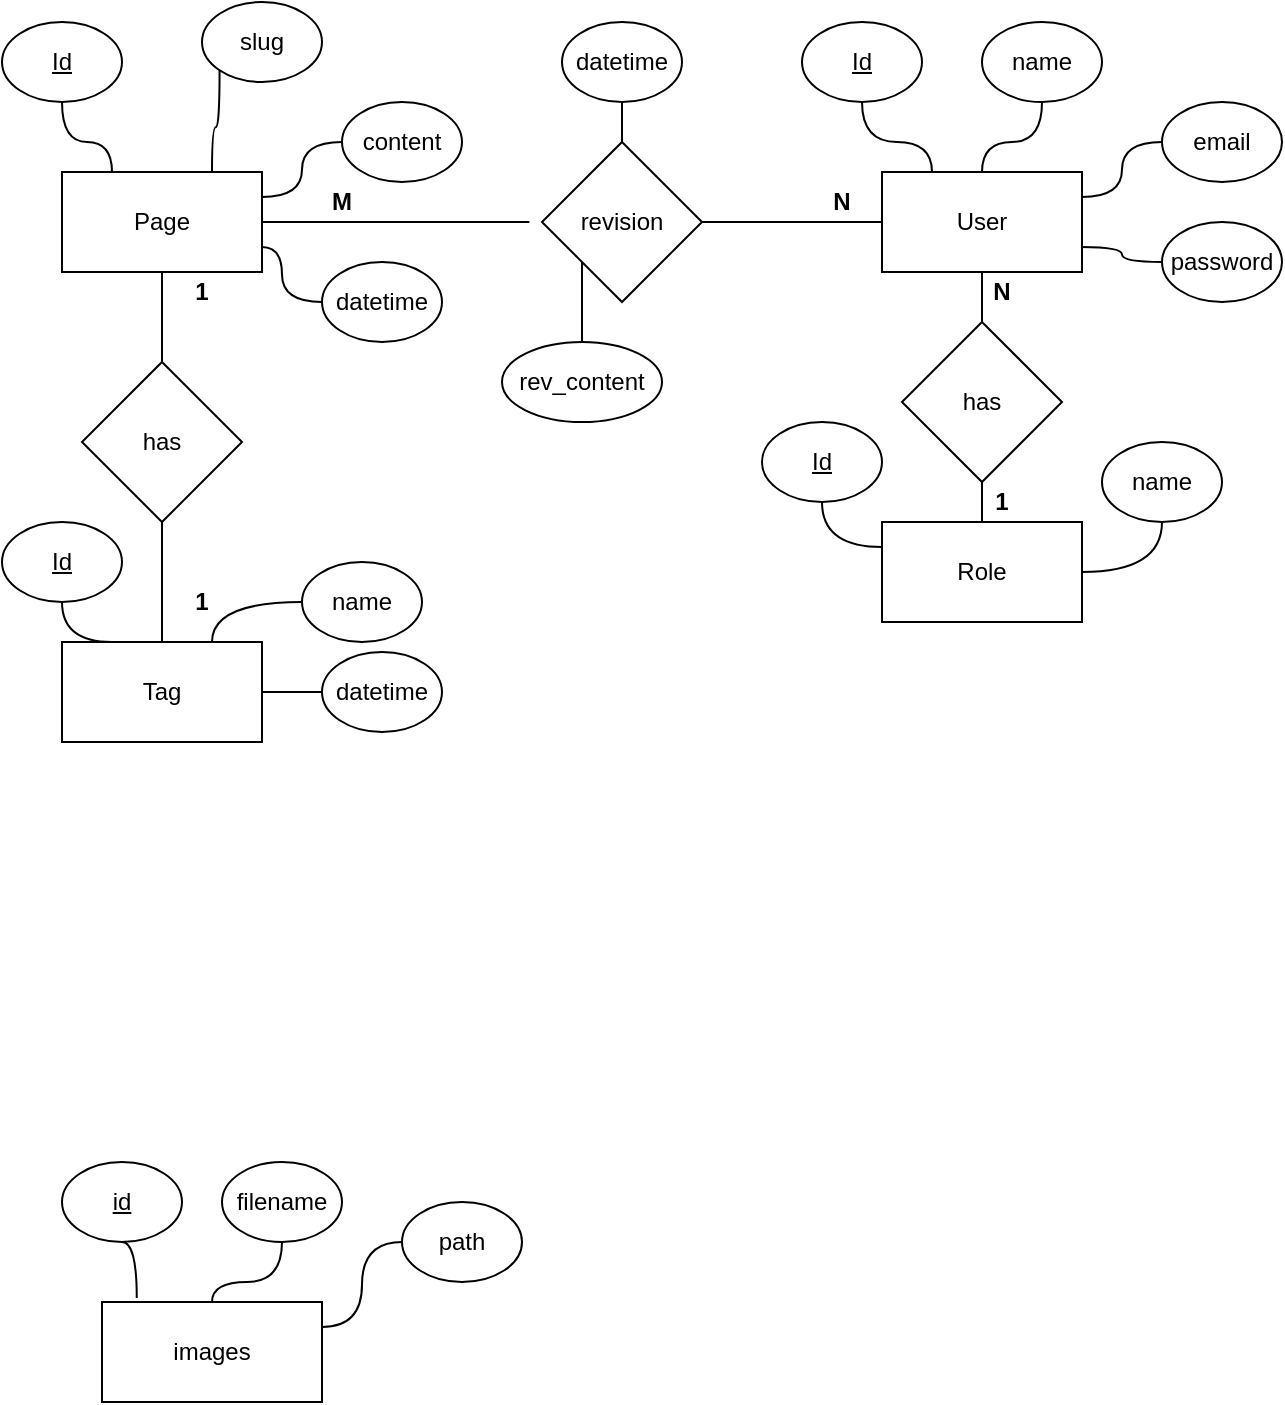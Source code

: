 <mxfile version="14.5.0" type="gitlab">
  <diagram id="R2lEEEUBdFMjLlhIrx00" name="Page-1">
    <mxGraphModel dx="606" dy="574" grid="1" gridSize="10" guides="1" tooltips="1" connect="1" arrows="1" fold="1" page="1" pageScale="1" pageWidth="827" pageHeight="1169" math="0" shadow="0" extFonts="Permanent Marker^https://fonts.googleapis.com/css?family=Permanent+Marker">
      <root>
        <mxCell id="0" />
        <mxCell id="1" parent="0" />
        <mxCell id="qQBjTNLBhVrsHFlp6GPE-38" style="edgeStyle=orthogonalEdgeStyle;curved=1;orthogonalLoop=1;jettySize=auto;html=1;exitX=1;exitY=0.5;exitDx=0;exitDy=0;endArrow=none;endFill=0;" parent="1" source="qQBjTNLBhVrsHFlp6GPE-14" target="qQBjTNLBhVrsHFlp6GPE-29" edge="1">
          <mxGeometry relative="1" as="geometry" />
        </mxCell>
        <mxCell id="qQBjTNLBhVrsHFlp6GPE-14" value="revision" style="rhombus;whiteSpace=wrap;html=1;" parent="1" vertex="1">
          <mxGeometry x="320" y="150" width="80" height="80" as="geometry" />
        </mxCell>
        <mxCell id="qQBjTNLBhVrsHFlp6GPE-24" style="edgeStyle=orthogonalEdgeStyle;curved=1;orthogonalLoop=1;jettySize=auto;html=1;exitX=0.75;exitY=0;exitDx=0;exitDy=0;entryX=0;entryY=1;entryDx=0;entryDy=0;endArrow=none;endFill=0;" parent="1" source="qQBjTNLBhVrsHFlp6GPE-19" target="qQBjTNLBhVrsHFlp6GPE-21" edge="1">
          <mxGeometry relative="1" as="geometry" />
        </mxCell>
        <mxCell id="qQBjTNLBhVrsHFlp6GPE-26" style="edgeStyle=orthogonalEdgeStyle;curved=1;orthogonalLoop=1;jettySize=auto;html=1;exitX=1;exitY=0.5;exitDx=0;exitDy=0;entryX=-0.079;entryY=0.5;entryDx=0;entryDy=0;entryPerimeter=0;endArrow=none;endFill=0;" parent="1" source="qQBjTNLBhVrsHFlp6GPE-19" target="qQBjTNLBhVrsHFlp6GPE-14" edge="1">
          <mxGeometry relative="1" as="geometry" />
        </mxCell>
        <mxCell id="2hm5zdlJLHvZMIP3goHf-13" style="edgeStyle=orthogonalEdgeStyle;curved=1;rounded=0;orthogonalLoop=1;jettySize=auto;html=1;exitX=0.5;exitY=1;exitDx=0;exitDy=0;endArrow=none;endFill=0;" edge="1" parent="1" source="qQBjTNLBhVrsHFlp6GPE-19" target="2hm5zdlJLHvZMIP3goHf-12">
          <mxGeometry relative="1" as="geometry" />
        </mxCell>
        <mxCell id="qQBjTNLBhVrsHFlp6GPE-19" value="Page" style="rounded=0;whiteSpace=wrap;html=1;" parent="1" vertex="1">
          <mxGeometry x="80" y="165" width="100" height="50" as="geometry" />
        </mxCell>
        <mxCell id="qQBjTNLBhVrsHFlp6GPE-25" style="edgeStyle=orthogonalEdgeStyle;curved=1;orthogonalLoop=1;jettySize=auto;html=1;exitX=0.5;exitY=1;exitDx=0;exitDy=0;entryX=0.25;entryY=0;entryDx=0;entryDy=0;endArrow=none;endFill=0;" parent="1" source="qQBjTNLBhVrsHFlp6GPE-20" target="qQBjTNLBhVrsHFlp6GPE-19" edge="1">
          <mxGeometry relative="1" as="geometry" />
        </mxCell>
        <mxCell id="qQBjTNLBhVrsHFlp6GPE-20" value="&lt;u&gt;Id&lt;/u&gt;" style="ellipse;whiteSpace=wrap;html=1;" parent="1" vertex="1">
          <mxGeometry x="50" y="90" width="60" height="40" as="geometry" />
        </mxCell>
        <mxCell id="qQBjTNLBhVrsHFlp6GPE-21" value="slug" style="ellipse;whiteSpace=wrap;html=1;" parent="1" vertex="1">
          <mxGeometry x="150" y="80" width="60" height="40" as="geometry" />
        </mxCell>
        <mxCell id="qQBjTNLBhVrsHFlp6GPE-27" style="edgeStyle=orthogonalEdgeStyle;curved=1;orthogonalLoop=1;jettySize=auto;html=1;exitX=0;exitY=0.5;exitDx=0;exitDy=0;entryX=1;entryY=0.25;entryDx=0;entryDy=0;endArrow=none;endFill=0;" parent="1" source="qQBjTNLBhVrsHFlp6GPE-22" target="qQBjTNLBhVrsHFlp6GPE-19" edge="1">
          <mxGeometry relative="1" as="geometry" />
        </mxCell>
        <mxCell id="qQBjTNLBhVrsHFlp6GPE-22" value="content" style="ellipse;whiteSpace=wrap;html=1;" parent="1" vertex="1">
          <mxGeometry x="220" y="130" width="60" height="40" as="geometry" />
        </mxCell>
        <mxCell id="qQBjTNLBhVrsHFlp6GPE-65" style="edgeStyle=orthogonalEdgeStyle;curved=1;orthogonalLoop=1;jettySize=auto;html=1;exitX=0.5;exitY=1;exitDx=0;exitDy=0;entryX=0.5;entryY=0;entryDx=0;entryDy=0;endArrow=none;endFill=0;" parent="1" source="qQBjTNLBhVrsHFlp6GPE-29" target="qQBjTNLBhVrsHFlp6GPE-64" edge="1">
          <mxGeometry relative="1" as="geometry" />
        </mxCell>
        <mxCell id="qQBjTNLBhVrsHFlp6GPE-29" value="User" style="rounded=0;whiteSpace=wrap;html=1;" parent="1" vertex="1">
          <mxGeometry x="490" y="165" width="100" height="50" as="geometry" />
        </mxCell>
        <mxCell id="qQBjTNLBhVrsHFlp6GPE-31" style="edgeStyle=orthogonalEdgeStyle;curved=1;orthogonalLoop=1;jettySize=auto;html=1;entryX=0.25;entryY=0;entryDx=0;entryDy=0;endArrow=none;endFill=0;" parent="1" source="qQBjTNLBhVrsHFlp6GPE-30" target="qQBjTNLBhVrsHFlp6GPE-29" edge="1">
          <mxGeometry relative="1" as="geometry" />
        </mxCell>
        <mxCell id="qQBjTNLBhVrsHFlp6GPE-30" value="&lt;u&gt;Id&lt;/u&gt;" style="ellipse;whiteSpace=wrap;html=1;" parent="1" vertex="1">
          <mxGeometry x="450" y="90" width="60" height="40" as="geometry" />
        </mxCell>
        <mxCell id="qQBjTNLBhVrsHFlp6GPE-33" style="edgeStyle=orthogonalEdgeStyle;curved=1;orthogonalLoop=1;jettySize=auto;html=1;exitX=0.5;exitY=1;exitDx=0;exitDy=0;entryX=0.5;entryY=0;entryDx=0;entryDy=0;endArrow=none;endFill=0;" parent="1" source="qQBjTNLBhVrsHFlp6GPE-32" target="qQBjTNLBhVrsHFlp6GPE-29" edge="1">
          <mxGeometry relative="1" as="geometry" />
        </mxCell>
        <mxCell id="qQBjTNLBhVrsHFlp6GPE-32" value="name" style="ellipse;whiteSpace=wrap;html=1;" parent="1" vertex="1">
          <mxGeometry x="540" y="90" width="60" height="40" as="geometry" />
        </mxCell>
        <mxCell id="qQBjTNLBhVrsHFlp6GPE-36" style="edgeStyle=orthogonalEdgeStyle;curved=1;orthogonalLoop=1;jettySize=auto;html=1;exitX=0;exitY=0.5;exitDx=0;exitDy=0;entryX=1;entryY=0.25;entryDx=0;entryDy=0;endArrow=none;endFill=0;" parent="1" source="qQBjTNLBhVrsHFlp6GPE-34" target="qQBjTNLBhVrsHFlp6GPE-29" edge="1">
          <mxGeometry relative="1" as="geometry" />
        </mxCell>
        <mxCell id="qQBjTNLBhVrsHFlp6GPE-34" value="email" style="ellipse;whiteSpace=wrap;html=1;" parent="1" vertex="1">
          <mxGeometry x="630" y="130" width="60" height="40" as="geometry" />
        </mxCell>
        <mxCell id="qQBjTNLBhVrsHFlp6GPE-37" style="edgeStyle=orthogonalEdgeStyle;curved=1;orthogonalLoop=1;jettySize=auto;html=1;exitX=0;exitY=0.5;exitDx=0;exitDy=0;entryX=1;entryY=0.75;entryDx=0;entryDy=0;endArrow=none;endFill=0;" parent="1" source="qQBjTNLBhVrsHFlp6GPE-35" target="qQBjTNLBhVrsHFlp6GPE-29" edge="1">
          <mxGeometry relative="1" as="geometry" />
        </mxCell>
        <mxCell id="qQBjTNLBhVrsHFlp6GPE-35" value="password" style="ellipse;whiteSpace=wrap;html=1;" parent="1" vertex="1">
          <mxGeometry x="630" y="190" width="60" height="40" as="geometry" />
        </mxCell>
        <mxCell id="qQBjTNLBhVrsHFlp6GPE-41" value="images" style="rounded=0;whiteSpace=wrap;html=1;" parent="1" vertex="1">
          <mxGeometry x="100" y="730" width="110" height="50" as="geometry" />
        </mxCell>
        <mxCell id="qQBjTNLBhVrsHFlp6GPE-44" style="edgeStyle=orthogonalEdgeStyle;curved=1;orthogonalLoop=1;jettySize=auto;html=1;exitX=0.5;exitY=1;exitDx=0;exitDy=0;entryX=0.5;entryY=0;entryDx=0;entryDy=0;endArrow=none;endFill=0;" parent="1" source="qQBjTNLBhVrsHFlp6GPE-42" target="qQBjTNLBhVrsHFlp6GPE-14" edge="1">
          <mxGeometry relative="1" as="geometry" />
        </mxCell>
        <mxCell id="qQBjTNLBhVrsHFlp6GPE-42" value="datetime" style="ellipse;whiteSpace=wrap;html=1;" parent="1" vertex="1">
          <mxGeometry x="330" y="90" width="60" height="40" as="geometry" />
        </mxCell>
        <mxCell id="qQBjTNLBhVrsHFlp6GPE-46" style="edgeStyle=orthogonalEdgeStyle;curved=1;orthogonalLoop=1;jettySize=auto;html=1;entryX=0;entryY=1;entryDx=0;entryDy=0;endArrow=none;endFill=0;" parent="1" source="qQBjTNLBhVrsHFlp6GPE-45" target="qQBjTNLBhVrsHFlp6GPE-14" edge="1">
          <mxGeometry relative="1" as="geometry" />
        </mxCell>
        <mxCell id="qQBjTNLBhVrsHFlp6GPE-45" value="rev_content" style="ellipse;whiteSpace=wrap;html=1;" parent="1" vertex="1">
          <mxGeometry x="300" y="250" width="80" height="40" as="geometry" />
        </mxCell>
        <mxCell id="qQBjTNLBhVrsHFlp6GPE-48" style="edgeStyle=orthogonalEdgeStyle;curved=1;orthogonalLoop=1;jettySize=auto;html=1;exitX=0.5;exitY=1;exitDx=0;exitDy=0;entryX=0.158;entryY=-0.04;entryDx=0;entryDy=0;entryPerimeter=0;endArrow=none;endFill=0;" parent="1" source="qQBjTNLBhVrsHFlp6GPE-47" target="qQBjTNLBhVrsHFlp6GPE-41" edge="1">
          <mxGeometry relative="1" as="geometry" />
        </mxCell>
        <mxCell id="qQBjTNLBhVrsHFlp6GPE-47" value="&lt;u&gt;id&lt;/u&gt;" style="ellipse;whiteSpace=wrap;html=1;" parent="1" vertex="1">
          <mxGeometry x="80" y="660" width="60" height="40" as="geometry" />
        </mxCell>
        <mxCell id="qQBjTNLBhVrsHFlp6GPE-50" style="edgeStyle=orthogonalEdgeStyle;curved=1;orthogonalLoop=1;jettySize=auto;html=1;exitX=0.5;exitY=1;exitDx=0;exitDy=0;entryX=0.5;entryY=0;entryDx=0;entryDy=0;endArrow=none;endFill=0;" parent="1" source="qQBjTNLBhVrsHFlp6GPE-49" target="qQBjTNLBhVrsHFlp6GPE-41" edge="1">
          <mxGeometry relative="1" as="geometry" />
        </mxCell>
        <mxCell id="qQBjTNLBhVrsHFlp6GPE-49" value="filename" style="ellipse;whiteSpace=wrap;html=1;" parent="1" vertex="1">
          <mxGeometry x="160" y="660" width="60" height="40" as="geometry" />
        </mxCell>
        <mxCell id="qQBjTNLBhVrsHFlp6GPE-52" style="edgeStyle=orthogonalEdgeStyle;curved=1;orthogonalLoop=1;jettySize=auto;html=1;exitX=0;exitY=0.5;exitDx=0;exitDy=0;entryX=1;entryY=0.25;entryDx=0;entryDy=0;endArrow=none;endFill=0;" parent="1" source="qQBjTNLBhVrsHFlp6GPE-51" target="qQBjTNLBhVrsHFlp6GPE-41" edge="1">
          <mxGeometry relative="1" as="geometry" />
        </mxCell>
        <mxCell id="qQBjTNLBhVrsHFlp6GPE-51" value="path" style="ellipse;whiteSpace=wrap;html=1;" parent="1" vertex="1">
          <mxGeometry x="250" y="680" width="60" height="40" as="geometry" />
        </mxCell>
        <mxCell id="qQBjTNLBhVrsHFlp6GPE-53" value="&lt;b&gt;N&lt;/b&gt;" style="text;html=1;strokeColor=none;fillColor=none;align=center;verticalAlign=middle;whiteSpace=wrap;rounded=0;" parent="1" vertex="1">
          <mxGeometry x="450" y="170" width="40" height="20" as="geometry" />
        </mxCell>
        <mxCell id="qQBjTNLBhVrsHFlp6GPE-54" value="&lt;b&gt;M&lt;br&gt;&lt;/b&gt;" style="text;html=1;strokeColor=none;fillColor=none;align=center;verticalAlign=middle;whiteSpace=wrap;rounded=0;" parent="1" vertex="1">
          <mxGeometry x="200" y="170" width="40" height="20" as="geometry" />
        </mxCell>
        <mxCell id="qQBjTNLBhVrsHFlp6GPE-57" value="Role" style="rounded=0;whiteSpace=wrap;html=1;" parent="1" vertex="1">
          <mxGeometry x="490" y="340" width="100" height="50" as="geometry" />
        </mxCell>
        <mxCell id="qQBjTNLBhVrsHFlp6GPE-59" style="edgeStyle=orthogonalEdgeStyle;curved=1;orthogonalLoop=1;jettySize=auto;html=1;entryX=0;entryY=0.25;entryDx=0;entryDy=0;endArrow=none;endFill=0;" parent="1" source="qQBjTNLBhVrsHFlp6GPE-58" target="qQBjTNLBhVrsHFlp6GPE-57" edge="1">
          <mxGeometry relative="1" as="geometry" />
        </mxCell>
        <mxCell id="qQBjTNLBhVrsHFlp6GPE-58" value="&lt;u&gt;Id&lt;/u&gt;" style="ellipse;whiteSpace=wrap;html=1;" parent="1" vertex="1">
          <mxGeometry x="430" y="290" width="60" height="40" as="geometry" />
        </mxCell>
        <mxCell id="qQBjTNLBhVrsHFlp6GPE-63" style="edgeStyle=orthogonalEdgeStyle;curved=1;orthogonalLoop=1;jettySize=auto;html=1;exitX=0.5;exitY=1;exitDx=0;exitDy=0;entryX=1;entryY=0.5;entryDx=0;entryDy=0;endArrow=none;endFill=0;" parent="1" source="qQBjTNLBhVrsHFlp6GPE-61" target="qQBjTNLBhVrsHFlp6GPE-57" edge="1">
          <mxGeometry relative="1" as="geometry" />
        </mxCell>
        <mxCell id="qQBjTNLBhVrsHFlp6GPE-61" value="name" style="ellipse;whiteSpace=wrap;html=1;" parent="1" vertex="1">
          <mxGeometry x="600" y="300" width="60" height="40" as="geometry" />
        </mxCell>
        <mxCell id="qQBjTNLBhVrsHFlp6GPE-66" style="edgeStyle=orthogonalEdgeStyle;curved=1;orthogonalLoop=1;jettySize=auto;html=1;exitX=0.5;exitY=1;exitDx=0;exitDy=0;entryX=0.5;entryY=0;entryDx=0;entryDy=0;endArrow=none;endFill=0;" parent="1" source="qQBjTNLBhVrsHFlp6GPE-64" target="qQBjTNLBhVrsHFlp6GPE-57" edge="1">
          <mxGeometry relative="1" as="geometry" />
        </mxCell>
        <mxCell id="qQBjTNLBhVrsHFlp6GPE-64" value="has" style="rhombus;whiteSpace=wrap;html=1;" parent="1" vertex="1">
          <mxGeometry x="500" y="240" width="80" height="80" as="geometry" />
        </mxCell>
        <mxCell id="qQBjTNLBhVrsHFlp6GPE-67" value="&lt;b&gt;1&lt;/b&gt;" style="text;html=1;strokeColor=none;fillColor=none;align=center;verticalAlign=middle;whiteSpace=wrap;rounded=0;" parent="1" vertex="1">
          <mxGeometry x="530" y="320" width="40" height="20" as="geometry" />
        </mxCell>
        <mxCell id="qQBjTNLBhVrsHFlp6GPE-68" value="&lt;b&gt;N&lt;/b&gt;" style="text;html=1;strokeColor=none;fillColor=none;align=center;verticalAlign=middle;whiteSpace=wrap;rounded=0;" parent="1" vertex="1">
          <mxGeometry x="530" y="215" width="40" height="20" as="geometry" />
        </mxCell>
        <mxCell id="2hm5zdlJLHvZMIP3goHf-11" style="edgeStyle=orthogonalEdgeStyle;curved=1;rounded=0;orthogonalLoop=1;jettySize=auto;html=1;entryX=1;entryY=0.75;entryDx=0;entryDy=0;endArrow=none;endFill=0;" edge="1" parent="1" source="2hm5zdlJLHvZMIP3goHf-2" target="qQBjTNLBhVrsHFlp6GPE-19">
          <mxGeometry relative="1" as="geometry" />
        </mxCell>
        <mxCell id="2hm5zdlJLHvZMIP3goHf-2" value="datetime" style="ellipse;whiteSpace=wrap;html=1;" vertex="1" parent="1">
          <mxGeometry x="210" y="210" width="60" height="40" as="geometry" />
        </mxCell>
        <mxCell id="2hm5zdlJLHvZMIP3goHf-4" value="Tag" style="rounded=0;whiteSpace=wrap;html=1;" vertex="1" parent="1">
          <mxGeometry x="80" y="400" width="100" height="50" as="geometry" />
        </mxCell>
        <mxCell id="2hm5zdlJLHvZMIP3goHf-6" style="edgeStyle=orthogonalEdgeStyle;curved=1;rounded=0;orthogonalLoop=1;jettySize=auto;html=1;entryX=0.25;entryY=0;entryDx=0;entryDy=0;endArrow=none;endFill=0;" edge="1" parent="1" source="2hm5zdlJLHvZMIP3goHf-5" target="2hm5zdlJLHvZMIP3goHf-4">
          <mxGeometry relative="1" as="geometry" />
        </mxCell>
        <mxCell id="2hm5zdlJLHvZMIP3goHf-5" value="&lt;u&gt;Id&lt;/u&gt;" style="ellipse;whiteSpace=wrap;html=1;" vertex="1" parent="1">
          <mxGeometry x="50" y="340" width="60" height="40" as="geometry" />
        </mxCell>
        <mxCell id="2hm5zdlJLHvZMIP3goHf-8" style="edgeStyle=orthogonalEdgeStyle;curved=1;rounded=0;orthogonalLoop=1;jettySize=auto;html=1;entryX=1;entryY=0.5;entryDx=0;entryDy=0;endArrow=none;endFill=0;" edge="1" parent="1" source="2hm5zdlJLHvZMIP3goHf-7" target="2hm5zdlJLHvZMIP3goHf-4">
          <mxGeometry relative="1" as="geometry" />
        </mxCell>
        <mxCell id="2hm5zdlJLHvZMIP3goHf-7" value="datetime" style="ellipse;whiteSpace=wrap;html=1;" vertex="1" parent="1">
          <mxGeometry x="210" y="405" width="60" height="40" as="geometry" />
        </mxCell>
        <mxCell id="2hm5zdlJLHvZMIP3goHf-10" style="edgeStyle=orthogonalEdgeStyle;curved=1;rounded=0;orthogonalLoop=1;jettySize=auto;html=1;exitX=0;exitY=0.5;exitDx=0;exitDy=0;entryX=0.75;entryY=0;entryDx=0;entryDy=0;endArrow=none;endFill=0;" edge="1" parent="1" source="2hm5zdlJLHvZMIP3goHf-9" target="2hm5zdlJLHvZMIP3goHf-4">
          <mxGeometry relative="1" as="geometry" />
        </mxCell>
        <mxCell id="2hm5zdlJLHvZMIP3goHf-9" value="name" style="ellipse;whiteSpace=wrap;html=1;" vertex="1" parent="1">
          <mxGeometry x="200" y="360" width="60" height="40" as="geometry" />
        </mxCell>
        <mxCell id="2hm5zdlJLHvZMIP3goHf-14" style="edgeStyle=orthogonalEdgeStyle;curved=1;rounded=0;orthogonalLoop=1;jettySize=auto;html=1;endArrow=none;endFill=0;" edge="1" parent="1" source="2hm5zdlJLHvZMIP3goHf-12" target="2hm5zdlJLHvZMIP3goHf-4">
          <mxGeometry relative="1" as="geometry" />
        </mxCell>
        <mxCell id="2hm5zdlJLHvZMIP3goHf-12" value="has" style="rhombus;whiteSpace=wrap;html=1;" vertex="1" parent="1">
          <mxGeometry x="90" y="260" width="80" height="80" as="geometry" />
        </mxCell>
        <mxCell id="2hm5zdlJLHvZMIP3goHf-18" value="&lt;b&gt;1&lt;br&gt;&lt;/b&gt;" style="text;html=1;strokeColor=none;fillColor=none;align=center;verticalAlign=middle;whiteSpace=wrap;rounded=0;" vertex="1" parent="1">
          <mxGeometry x="130" y="215" width="40" height="20" as="geometry" />
        </mxCell>
        <mxCell id="2hm5zdlJLHvZMIP3goHf-19" value="&lt;b&gt;1&lt;/b&gt;" style="text;html=1;strokeColor=none;fillColor=none;align=center;verticalAlign=middle;whiteSpace=wrap;rounded=0;" vertex="1" parent="1">
          <mxGeometry x="130" y="370" width="40" height="20" as="geometry" />
        </mxCell>
      </root>
    </mxGraphModel>
  </diagram>
</mxfile>
